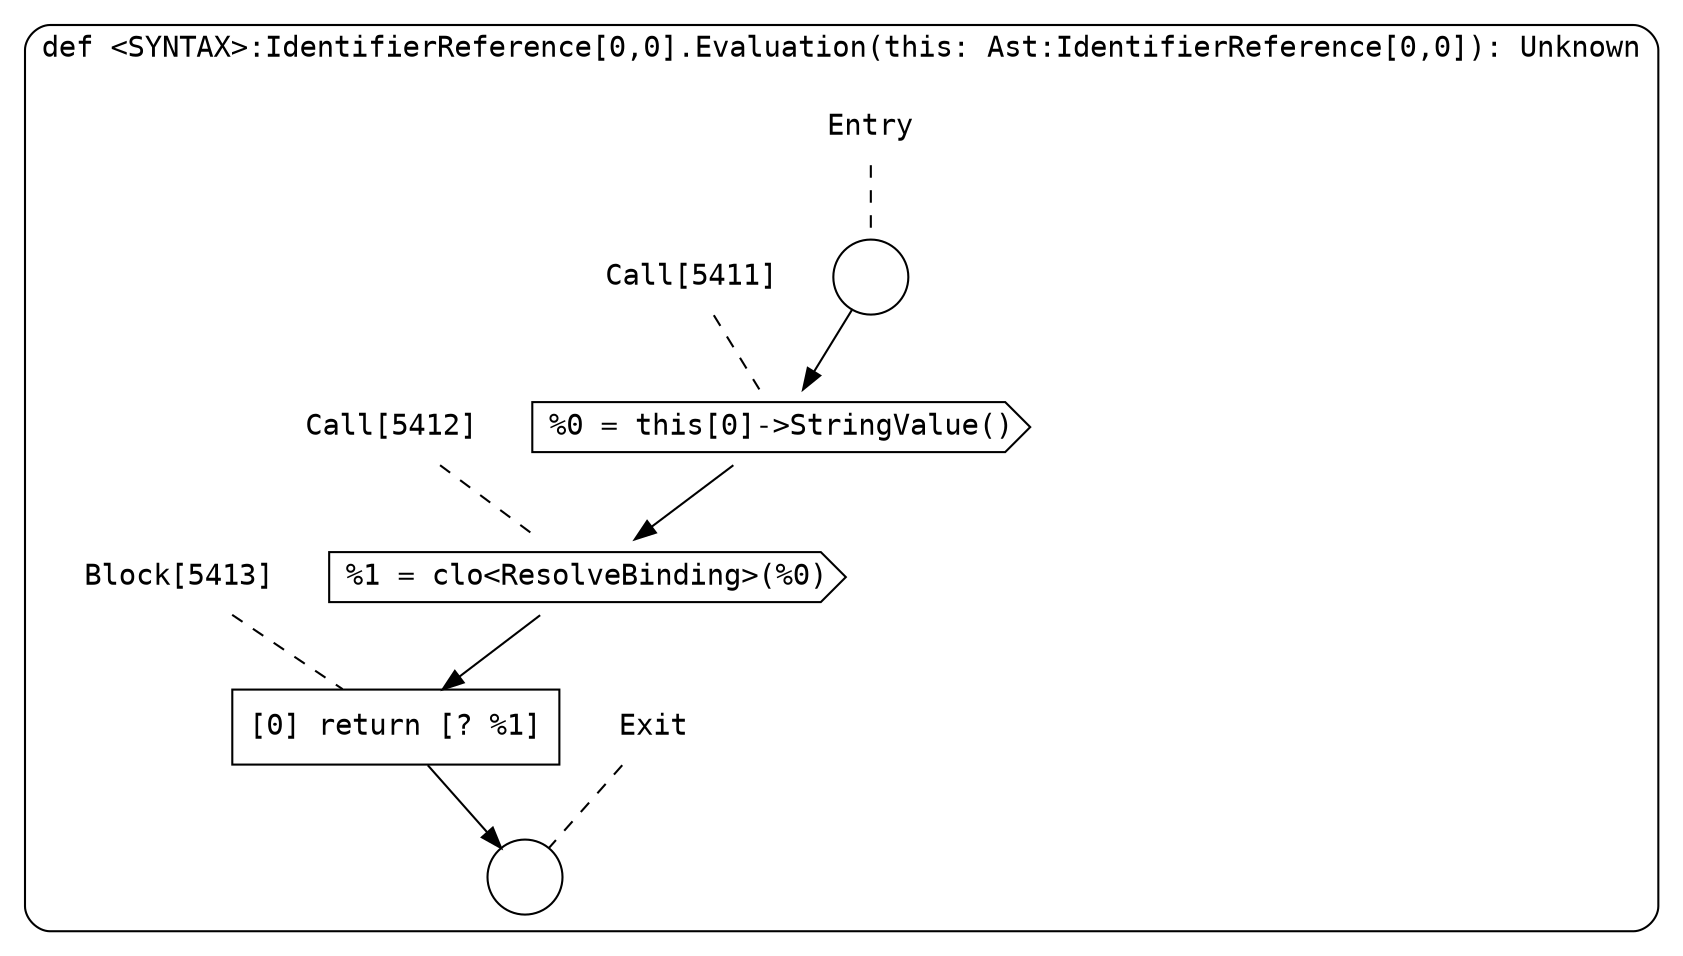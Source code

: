 digraph {
  graph [fontname = "Consolas"]
  node [fontname = "Consolas"]
  edge [fontname = "Consolas"]
  subgraph cluster1197 {
    label = "def <SYNTAX>:IdentifierReference[0,0].Evaluation(this: Ast:IdentifierReference[0,0]): Unknown"
    style = rounded
    cluster1197_entry_name [shape=none, label=<<font color="black">Entry</font>>]
    cluster1197_entry_name -> cluster1197_entry [arrowhead=none, color="black", style=dashed]
    cluster1197_entry [shape=circle label=" " color="black" fillcolor="white" style=filled]
    cluster1197_entry -> node5411 [color="black"]
    cluster1197_exit_name [shape=none, label=<<font color="black">Exit</font>>]
    cluster1197_exit_name -> cluster1197_exit [arrowhead=none, color="black", style=dashed]
    cluster1197_exit [shape=circle label=" " color="black" fillcolor="white" style=filled]
    node5411_name [shape=none, label=<<font color="black">Call[5411]</font>>]
    node5411_name -> node5411 [arrowhead=none, color="black", style=dashed]
    node5411 [shape=cds, label=<<font color="black">%0 = this[0]-&gt;StringValue()</font>> color="black" fillcolor="white", style=filled]
    node5411 -> node5412 [color="black"]
    node5412_name [shape=none, label=<<font color="black">Call[5412]</font>>]
    node5412_name -> node5412 [arrowhead=none, color="black", style=dashed]
    node5412 [shape=cds, label=<<font color="black">%1 = clo&lt;ResolveBinding&gt;(%0)</font>> color="black" fillcolor="white", style=filled]
    node5412 -> node5413 [color="black"]
    node5413_name [shape=none, label=<<font color="black">Block[5413]</font>>]
    node5413_name -> node5413 [arrowhead=none, color="black", style=dashed]
    node5413 [shape=box, label=<<font color="black">[0] return [? %1]<BR ALIGN="LEFT"/></font>> color="black" fillcolor="white", style=filled]
    node5413 -> cluster1197_exit [color="black"]
  }
}